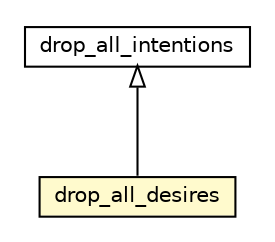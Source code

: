 #!/usr/local/bin/dot
#
# Class diagram 
# Generated by UMLGraph version R5_6 (http://www.umlgraph.org/)
#

digraph G {
	edge [fontname="Helvetica",fontsize=10,labelfontname="Helvetica",labelfontsize=10];
	node [fontname="Helvetica",fontsize=10,shape=plaintext];
	nodesep=0.25;
	ranksep=0.5;
	// jason.stdlib.drop_all_intentions
	c83005 [label=<<table title="jason.stdlib.drop_all_intentions" border="0" cellborder="1" cellspacing="0" cellpadding="2" port="p" href="./drop_all_intentions.html">
		<tr><td><table border="0" cellspacing="0" cellpadding="1">
<tr><td align="center" balign="center"> drop_all_intentions </td></tr>
		</table></td></tr>
		</table>>, URL="./drop_all_intentions.html", fontname="Helvetica", fontcolor="black", fontsize=10.0];
	// jason.stdlib.drop_all_desires
	c83007 [label=<<table title="jason.stdlib.drop_all_desires" border="0" cellborder="1" cellspacing="0" cellpadding="2" port="p" bgcolor="lemonChiffon" href="./drop_all_desires.html">
		<tr><td><table border="0" cellspacing="0" cellpadding="1">
<tr><td align="center" balign="center"> drop_all_desires </td></tr>
		</table></td></tr>
		</table>>, URL="./drop_all_desires.html", fontname="Helvetica", fontcolor="black", fontsize=10.0];
	//jason.stdlib.drop_all_desires extends jason.stdlib.drop_all_intentions
	c83005:p -> c83007:p [dir=back,arrowtail=empty];
}

